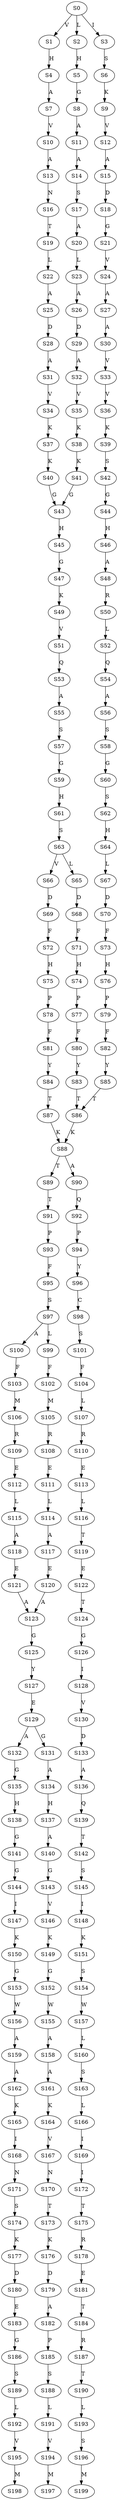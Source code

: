 strict digraph  {
	S0 -> S1 [ label = V ];
	S0 -> S2 [ label = L ];
	S0 -> S3 [ label = I ];
	S1 -> S4 [ label = H ];
	S2 -> S5 [ label = H ];
	S3 -> S6 [ label = S ];
	S4 -> S7 [ label = A ];
	S5 -> S8 [ label = G ];
	S6 -> S9 [ label = K ];
	S7 -> S10 [ label = V ];
	S8 -> S11 [ label = A ];
	S9 -> S12 [ label = V ];
	S10 -> S13 [ label = A ];
	S11 -> S14 [ label = A ];
	S12 -> S15 [ label = A ];
	S13 -> S16 [ label = N ];
	S14 -> S17 [ label = S ];
	S15 -> S18 [ label = D ];
	S16 -> S19 [ label = T ];
	S17 -> S20 [ label = A ];
	S18 -> S21 [ label = G ];
	S19 -> S22 [ label = L ];
	S20 -> S23 [ label = L ];
	S21 -> S24 [ label = V ];
	S22 -> S25 [ label = A ];
	S23 -> S26 [ label = A ];
	S24 -> S27 [ label = A ];
	S25 -> S28 [ label = D ];
	S26 -> S29 [ label = D ];
	S27 -> S30 [ label = A ];
	S28 -> S31 [ label = A ];
	S29 -> S32 [ label = A ];
	S30 -> S33 [ label = V ];
	S31 -> S34 [ label = V ];
	S32 -> S35 [ label = V ];
	S33 -> S36 [ label = V ];
	S34 -> S37 [ label = K ];
	S35 -> S38 [ label = K ];
	S36 -> S39 [ label = K ];
	S37 -> S40 [ label = K ];
	S38 -> S41 [ label = K ];
	S39 -> S42 [ label = S ];
	S40 -> S43 [ label = G ];
	S41 -> S43 [ label = G ];
	S42 -> S44 [ label = G ];
	S43 -> S45 [ label = H ];
	S44 -> S46 [ label = H ];
	S45 -> S47 [ label = G ];
	S46 -> S48 [ label = A ];
	S47 -> S49 [ label = K ];
	S48 -> S50 [ label = R ];
	S49 -> S51 [ label = V ];
	S50 -> S52 [ label = L ];
	S51 -> S53 [ label = Q ];
	S52 -> S54 [ label = Q ];
	S53 -> S55 [ label = A ];
	S54 -> S56 [ label = A ];
	S55 -> S57 [ label = S ];
	S56 -> S58 [ label = S ];
	S57 -> S59 [ label = G ];
	S58 -> S60 [ label = G ];
	S59 -> S61 [ label = H ];
	S60 -> S62 [ label = S ];
	S61 -> S63 [ label = S ];
	S62 -> S64 [ label = H ];
	S63 -> S65 [ label = L ];
	S63 -> S66 [ label = V ];
	S64 -> S67 [ label = L ];
	S65 -> S68 [ label = D ];
	S66 -> S69 [ label = D ];
	S67 -> S70 [ label = D ];
	S68 -> S71 [ label = F ];
	S69 -> S72 [ label = F ];
	S70 -> S73 [ label = F ];
	S71 -> S74 [ label = H ];
	S72 -> S75 [ label = H ];
	S73 -> S76 [ label = H ];
	S74 -> S77 [ label = P ];
	S75 -> S78 [ label = P ];
	S76 -> S79 [ label = P ];
	S77 -> S80 [ label = F ];
	S78 -> S81 [ label = F ];
	S79 -> S82 [ label = F ];
	S80 -> S83 [ label = Y ];
	S81 -> S84 [ label = Y ];
	S82 -> S85 [ label = Y ];
	S83 -> S86 [ label = T ];
	S84 -> S87 [ label = T ];
	S85 -> S86 [ label = T ];
	S86 -> S88 [ label = K ];
	S87 -> S88 [ label = K ];
	S88 -> S89 [ label = T ];
	S88 -> S90 [ label = A ];
	S89 -> S91 [ label = T ];
	S90 -> S92 [ label = Q ];
	S91 -> S93 [ label = P ];
	S92 -> S94 [ label = P ];
	S93 -> S95 [ label = F ];
	S94 -> S96 [ label = Y ];
	S95 -> S97 [ label = S ];
	S96 -> S98 [ label = C ];
	S97 -> S99 [ label = L ];
	S97 -> S100 [ label = A ];
	S98 -> S101 [ label = S ];
	S99 -> S102 [ label = F ];
	S100 -> S103 [ label = F ];
	S101 -> S104 [ label = F ];
	S102 -> S105 [ label = M ];
	S103 -> S106 [ label = M ];
	S104 -> S107 [ label = L ];
	S105 -> S108 [ label = R ];
	S106 -> S109 [ label = R ];
	S107 -> S110 [ label = R ];
	S108 -> S111 [ label = E ];
	S109 -> S112 [ label = E ];
	S110 -> S113 [ label = E ];
	S111 -> S114 [ label = L ];
	S112 -> S115 [ label = L ];
	S113 -> S116 [ label = L ];
	S114 -> S117 [ label = A ];
	S115 -> S118 [ label = A ];
	S116 -> S119 [ label = T ];
	S117 -> S120 [ label = E ];
	S118 -> S121 [ label = E ];
	S119 -> S122 [ label = E ];
	S120 -> S123 [ label = A ];
	S121 -> S123 [ label = A ];
	S122 -> S124 [ label = T ];
	S123 -> S125 [ label = G ];
	S124 -> S126 [ label = G ];
	S125 -> S127 [ label = Y ];
	S126 -> S128 [ label = I ];
	S127 -> S129 [ label = E ];
	S128 -> S130 [ label = V ];
	S129 -> S131 [ label = G ];
	S129 -> S132 [ label = A ];
	S130 -> S133 [ label = D ];
	S131 -> S134 [ label = A ];
	S132 -> S135 [ label = G ];
	S133 -> S136 [ label = A ];
	S134 -> S137 [ label = H ];
	S135 -> S138 [ label = H ];
	S136 -> S139 [ label = Q ];
	S137 -> S140 [ label = A ];
	S138 -> S141 [ label = G ];
	S139 -> S142 [ label = T ];
	S140 -> S143 [ label = G ];
	S141 -> S144 [ label = G ];
	S142 -> S145 [ label = S ];
	S143 -> S146 [ label = V ];
	S144 -> S147 [ label = I ];
	S145 -> S148 [ label = I ];
	S146 -> S149 [ label = K ];
	S147 -> S150 [ label = K ];
	S148 -> S151 [ label = K ];
	S149 -> S152 [ label = G ];
	S150 -> S153 [ label = G ];
	S151 -> S154 [ label = S ];
	S152 -> S155 [ label = W ];
	S153 -> S156 [ label = W ];
	S154 -> S157 [ label = W ];
	S155 -> S158 [ label = A ];
	S156 -> S159 [ label = A ];
	S157 -> S160 [ label = L ];
	S158 -> S161 [ label = A ];
	S159 -> S162 [ label = A ];
	S160 -> S163 [ label = S ];
	S161 -> S164 [ label = K ];
	S162 -> S165 [ label = K ];
	S163 -> S166 [ label = L ];
	S164 -> S167 [ label = V ];
	S165 -> S168 [ label = I ];
	S166 -> S169 [ label = I ];
	S167 -> S170 [ label = N ];
	S168 -> S171 [ label = N ];
	S169 -> S172 [ label = I ];
	S170 -> S173 [ label = T ];
	S171 -> S174 [ label = S ];
	S172 -> S175 [ label = T ];
	S173 -> S176 [ label = K ];
	S174 -> S177 [ label = K ];
	S175 -> S178 [ label = R ];
	S176 -> S179 [ label = D ];
	S177 -> S180 [ label = D ];
	S178 -> S181 [ label = E ];
	S179 -> S182 [ label = A ];
	S180 -> S183 [ label = E ];
	S181 -> S184 [ label = T ];
	S182 -> S185 [ label = P ];
	S183 -> S186 [ label = G ];
	S184 -> S187 [ label = R ];
	S185 -> S188 [ label = S ];
	S186 -> S189 [ label = S ];
	S187 -> S190 [ label = T ];
	S188 -> S191 [ label = L ];
	S189 -> S192 [ label = L ];
	S190 -> S193 [ label = L ];
	S191 -> S194 [ label = V ];
	S192 -> S195 [ label = V ];
	S193 -> S196 [ label = S ];
	S194 -> S197 [ label = M ];
	S195 -> S198 [ label = M ];
	S196 -> S199 [ label = M ];
}

